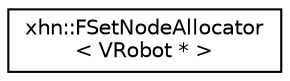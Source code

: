 digraph "Graphical Class Hierarchy"
{
  edge [fontname="Helvetica",fontsize="10",labelfontname="Helvetica",labelfontsize="10"];
  node [fontname="Helvetica",fontsize="10",shape=record];
  rankdir="LR";
  Node1 [label="xhn::FSetNodeAllocator\l\< VRobot * \>",height=0.2,width=0.4,color="black", fillcolor="white", style="filled",URL="$classxhn_1_1_f_set_node_allocator.html"];
}

